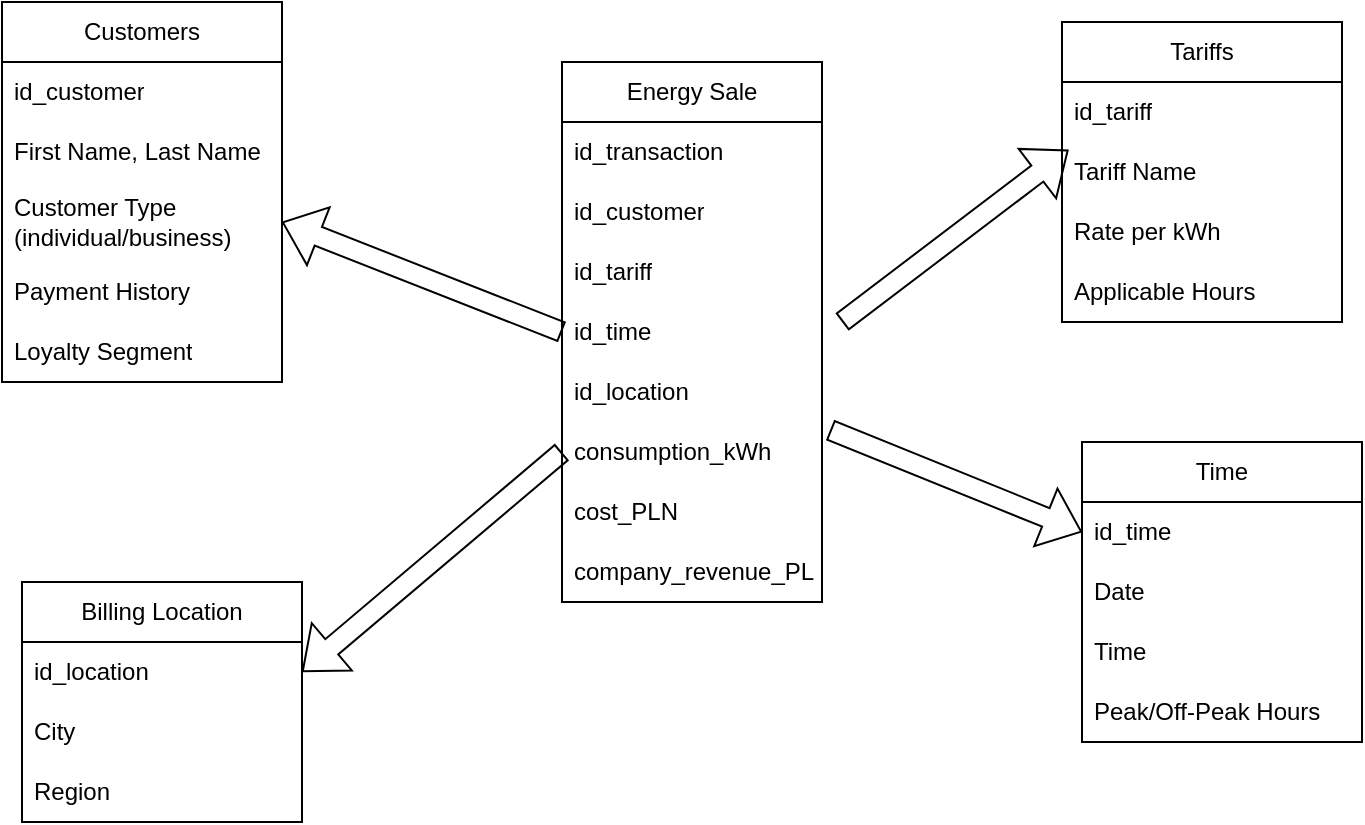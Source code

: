 <mxfile version="25.0.3">
  <diagram name="Page-1" id="uTSHlaOm0N-lSUPfPE1v">
    <mxGraphModel dx="1050" dy="522" grid="1" gridSize="10" guides="1" tooltips="1" connect="1" arrows="1" fold="1" page="1" pageScale="1" pageWidth="827" pageHeight="1169" math="0" shadow="0">
      <root>
        <mxCell id="0" />
        <mxCell id="1" parent="0" />
        <mxCell id="KR35LLcbix1NzfUUnfVl-4" value="Energy Sale" style="swimlane;fontStyle=0;childLayout=stackLayout;horizontal=1;startSize=30;horizontalStack=0;resizeParent=1;resizeParentMax=0;resizeLast=0;collapsible=1;marginBottom=0;whiteSpace=wrap;html=1;" vertex="1" parent="1">
          <mxGeometry x="360" y="110" width="130" height="270" as="geometry">
            <mxRectangle x="360" y="110" width="60" height="30" as="alternateBounds" />
          </mxGeometry>
        </mxCell>
        <mxCell id="KR35LLcbix1NzfUUnfVl-5" value="id_transaction" style="text;strokeColor=none;fillColor=none;align=left;verticalAlign=middle;spacingLeft=4;spacingRight=4;overflow=hidden;points=[[0,0.5],[1,0.5]];portConstraint=eastwest;rotatable=0;whiteSpace=wrap;html=1;" vertex="1" parent="KR35LLcbix1NzfUUnfVl-4">
          <mxGeometry y="30" width="130" height="30" as="geometry" />
        </mxCell>
        <mxCell id="KR35LLcbix1NzfUUnfVl-6" value="id_customer" style="text;strokeColor=none;fillColor=none;align=left;verticalAlign=middle;spacingLeft=4;spacingRight=4;overflow=hidden;points=[[0,0.5],[1,0.5]];portConstraint=eastwest;rotatable=0;whiteSpace=wrap;html=1;" vertex="1" parent="KR35LLcbix1NzfUUnfVl-4">
          <mxGeometry y="60" width="130" height="30" as="geometry" />
        </mxCell>
        <mxCell id="KR35LLcbix1NzfUUnfVl-7" value="id_tariff" style="text;strokeColor=none;fillColor=none;align=left;verticalAlign=middle;spacingLeft=4;spacingRight=4;overflow=hidden;points=[[0,0.5],[1,0.5]];portConstraint=eastwest;rotatable=0;whiteSpace=wrap;html=1;" vertex="1" parent="KR35LLcbix1NzfUUnfVl-4">
          <mxGeometry y="90" width="130" height="30" as="geometry" />
        </mxCell>
        <mxCell id="KR35LLcbix1NzfUUnfVl-24" value="id_time" style="text;strokeColor=none;fillColor=none;align=left;verticalAlign=middle;spacingLeft=4;spacingRight=4;overflow=hidden;points=[[0,0.5],[1,0.5]];portConstraint=eastwest;rotatable=0;whiteSpace=wrap;html=1;" vertex="1" parent="KR35LLcbix1NzfUUnfVl-4">
          <mxGeometry y="120" width="130" height="30" as="geometry" />
        </mxCell>
        <mxCell id="KR35LLcbix1NzfUUnfVl-34" value="id_location" style="text;strokeColor=none;fillColor=none;align=left;verticalAlign=middle;spacingLeft=4;spacingRight=4;overflow=hidden;points=[[0,0.5],[1,0.5]];portConstraint=eastwest;rotatable=0;whiteSpace=wrap;html=1;" vertex="1" parent="KR35LLcbix1NzfUUnfVl-4">
          <mxGeometry y="150" width="130" height="30" as="geometry" />
        </mxCell>
        <mxCell id="KR35LLcbix1NzfUUnfVl-26" value="consumption_kWh" style="text;strokeColor=none;fillColor=none;align=left;verticalAlign=middle;spacingLeft=4;spacingRight=4;overflow=hidden;points=[[0,0.5],[1,0.5]];portConstraint=eastwest;rotatable=0;whiteSpace=wrap;html=1;" vertex="1" parent="KR35LLcbix1NzfUUnfVl-4">
          <mxGeometry y="180" width="130" height="30" as="geometry" />
        </mxCell>
        <mxCell id="KR35LLcbix1NzfUUnfVl-27" value="cost_PLN" style="text;strokeColor=none;fillColor=none;align=left;verticalAlign=middle;spacingLeft=4;spacingRight=4;overflow=hidden;points=[[0,0.5],[1,0.5]];portConstraint=eastwest;rotatable=0;whiteSpace=wrap;html=1;" vertex="1" parent="KR35LLcbix1NzfUUnfVl-4">
          <mxGeometry y="210" width="130" height="30" as="geometry" />
        </mxCell>
        <mxCell id="KR35LLcbix1NzfUUnfVl-28" value="company_revenue_PLN" style="text;strokeColor=none;fillColor=none;align=left;verticalAlign=middle;spacingLeft=4;spacingRight=4;overflow=hidden;points=[[0,0.5],[1,0.5]];portConstraint=eastwest;rotatable=0;whiteSpace=wrap;html=1;" vertex="1" parent="KR35LLcbix1NzfUUnfVl-4">
          <mxGeometry y="240" width="130" height="30" as="geometry" />
        </mxCell>
        <mxCell id="KR35LLcbix1NzfUUnfVl-8" value="Customers " style="swimlane;fontStyle=0;childLayout=stackLayout;horizontal=1;startSize=30;horizontalStack=0;resizeParent=1;resizeParentMax=0;resizeLast=0;collapsible=1;marginBottom=0;whiteSpace=wrap;html=1;" vertex="1" parent="1">
          <mxGeometry x="80" y="80" width="140" height="190" as="geometry" />
        </mxCell>
        <mxCell id="KR35LLcbix1NzfUUnfVl-9" value="id_customer" style="text;strokeColor=none;fillColor=none;align=left;verticalAlign=middle;spacingLeft=4;spacingRight=4;overflow=hidden;points=[[0,0.5],[1,0.5]];portConstraint=eastwest;rotatable=0;whiteSpace=wrap;html=1;" vertex="1" parent="KR35LLcbix1NzfUUnfVl-8">
          <mxGeometry y="30" width="140" height="30" as="geometry" />
        </mxCell>
        <mxCell id="KR35LLcbix1NzfUUnfVl-10" value="First Name, Last Name" style="text;strokeColor=none;fillColor=none;align=left;verticalAlign=middle;spacingLeft=4;spacingRight=4;overflow=hidden;points=[[0,0.5],[1,0.5]];portConstraint=eastwest;rotatable=0;whiteSpace=wrap;html=1;" vertex="1" parent="KR35LLcbix1NzfUUnfVl-8">
          <mxGeometry y="60" width="140" height="30" as="geometry" />
        </mxCell>
        <mxCell id="KR35LLcbix1NzfUUnfVl-11" value="Customer Type (individual/business)" style="text;strokeColor=none;fillColor=none;align=left;verticalAlign=middle;spacingLeft=4;spacingRight=4;overflow=hidden;points=[[0,0.5],[1,0.5]];portConstraint=eastwest;rotatable=0;whiteSpace=wrap;html=1;" vertex="1" parent="KR35LLcbix1NzfUUnfVl-8">
          <mxGeometry y="90" width="140" height="40" as="geometry" />
        </mxCell>
        <mxCell id="KR35LLcbix1NzfUUnfVl-29" value="Payment History" style="text;strokeColor=none;fillColor=none;align=left;verticalAlign=middle;spacingLeft=4;spacingRight=4;overflow=hidden;points=[[0,0.5],[1,0.5]];portConstraint=eastwest;rotatable=0;whiteSpace=wrap;html=1;" vertex="1" parent="KR35LLcbix1NzfUUnfVl-8">
          <mxGeometry y="130" width="140" height="30" as="geometry" />
        </mxCell>
        <mxCell id="KR35LLcbix1NzfUUnfVl-30" value="Loyalty Segment" style="text;strokeColor=none;fillColor=none;align=left;verticalAlign=middle;spacingLeft=4;spacingRight=4;overflow=hidden;points=[[0,0.5],[1,0.5]];portConstraint=eastwest;rotatable=0;whiteSpace=wrap;html=1;" vertex="1" parent="KR35LLcbix1NzfUUnfVl-8">
          <mxGeometry y="160" width="140" height="30" as="geometry" />
        </mxCell>
        <mxCell id="KR35LLcbix1NzfUUnfVl-12" value="Tariffs " style="swimlane;fontStyle=0;childLayout=stackLayout;horizontal=1;startSize=30;horizontalStack=0;resizeParent=1;resizeParentMax=0;resizeLast=0;collapsible=1;marginBottom=0;whiteSpace=wrap;html=1;" vertex="1" parent="1">
          <mxGeometry x="610" y="90" width="140" height="150" as="geometry" />
        </mxCell>
        <mxCell id="KR35LLcbix1NzfUUnfVl-13" value="id_tariff" style="text;strokeColor=none;fillColor=none;align=left;verticalAlign=middle;spacingLeft=4;spacingRight=4;overflow=hidden;points=[[0,0.5],[1,0.5]];portConstraint=eastwest;rotatable=0;whiteSpace=wrap;html=1;" vertex="1" parent="KR35LLcbix1NzfUUnfVl-12">
          <mxGeometry y="30" width="140" height="30" as="geometry" />
        </mxCell>
        <mxCell id="KR35LLcbix1NzfUUnfVl-14" value="Tariff Name" style="text;strokeColor=none;fillColor=none;align=left;verticalAlign=middle;spacingLeft=4;spacingRight=4;overflow=hidden;points=[[0,0.5],[1,0.5]];portConstraint=eastwest;rotatable=0;whiteSpace=wrap;html=1;" vertex="1" parent="KR35LLcbix1NzfUUnfVl-12">
          <mxGeometry y="60" width="140" height="30" as="geometry" />
        </mxCell>
        <mxCell id="KR35LLcbix1NzfUUnfVl-15" value="Rate per kWh" style="text;strokeColor=none;fillColor=none;align=left;verticalAlign=middle;spacingLeft=4;spacingRight=4;overflow=hidden;points=[[0,0.5],[1,0.5]];portConstraint=eastwest;rotatable=0;whiteSpace=wrap;html=1;" vertex="1" parent="KR35LLcbix1NzfUUnfVl-12">
          <mxGeometry y="90" width="140" height="30" as="geometry" />
        </mxCell>
        <mxCell id="KR35LLcbix1NzfUUnfVl-32" value="Applicable Hours" style="text;strokeColor=none;fillColor=none;align=left;verticalAlign=middle;spacingLeft=4;spacingRight=4;overflow=hidden;points=[[0,0.5],[1,0.5]];portConstraint=eastwest;rotatable=0;whiteSpace=wrap;html=1;" vertex="1" parent="KR35LLcbix1NzfUUnfVl-12">
          <mxGeometry y="120" width="140" height="30" as="geometry" />
        </mxCell>
        <mxCell id="KR35LLcbix1NzfUUnfVl-16" value="Billing&amp;nbsp;Location" style="swimlane;fontStyle=0;childLayout=stackLayout;horizontal=1;startSize=30;horizontalStack=0;resizeParent=1;resizeParentMax=0;resizeLast=0;collapsible=1;marginBottom=0;whiteSpace=wrap;html=1;" vertex="1" parent="1">
          <mxGeometry x="90" y="370" width="140" height="120" as="geometry" />
        </mxCell>
        <mxCell id="KR35LLcbix1NzfUUnfVl-17" value="id_location" style="text;strokeColor=none;fillColor=none;align=left;verticalAlign=middle;spacingLeft=4;spacingRight=4;overflow=hidden;points=[[0,0.5],[1,0.5]];portConstraint=eastwest;rotatable=0;whiteSpace=wrap;html=1;" vertex="1" parent="KR35LLcbix1NzfUUnfVl-16">
          <mxGeometry y="30" width="140" height="30" as="geometry" />
        </mxCell>
        <mxCell id="KR35LLcbix1NzfUUnfVl-18" value="City" style="text;strokeColor=none;fillColor=none;align=left;verticalAlign=middle;spacingLeft=4;spacingRight=4;overflow=hidden;points=[[0,0.5],[1,0.5]];portConstraint=eastwest;rotatable=0;whiteSpace=wrap;html=1;" vertex="1" parent="KR35LLcbix1NzfUUnfVl-16">
          <mxGeometry y="60" width="140" height="30" as="geometry" />
        </mxCell>
        <mxCell id="KR35LLcbix1NzfUUnfVl-19" value="Region" style="text;strokeColor=none;fillColor=none;align=left;verticalAlign=middle;spacingLeft=4;spacingRight=4;overflow=hidden;points=[[0,0.5],[1,0.5]];portConstraint=eastwest;rotatable=0;whiteSpace=wrap;html=1;" vertex="1" parent="KR35LLcbix1NzfUUnfVl-16">
          <mxGeometry y="90" width="140" height="30" as="geometry" />
        </mxCell>
        <mxCell id="KR35LLcbix1NzfUUnfVl-20" value="Time " style="swimlane;fontStyle=0;childLayout=stackLayout;horizontal=1;startSize=30;horizontalStack=0;resizeParent=1;resizeParentMax=0;resizeLast=0;collapsible=1;marginBottom=0;whiteSpace=wrap;html=1;" vertex="1" parent="1">
          <mxGeometry x="620" y="300" width="140" height="150" as="geometry" />
        </mxCell>
        <mxCell id="KR35LLcbix1NzfUUnfVl-21" value="id_time" style="text;strokeColor=none;fillColor=none;align=left;verticalAlign=middle;spacingLeft=4;spacingRight=4;overflow=hidden;points=[[0,0.5],[1,0.5]];portConstraint=eastwest;rotatable=0;whiteSpace=wrap;html=1;" vertex="1" parent="KR35LLcbix1NzfUUnfVl-20">
          <mxGeometry y="30" width="140" height="30" as="geometry" />
        </mxCell>
        <mxCell id="KR35LLcbix1NzfUUnfVl-22" value="Date" style="text;strokeColor=none;fillColor=none;align=left;verticalAlign=middle;spacingLeft=4;spacingRight=4;overflow=hidden;points=[[0,0.5],[1,0.5]];portConstraint=eastwest;rotatable=0;whiteSpace=wrap;html=1;" vertex="1" parent="KR35LLcbix1NzfUUnfVl-20">
          <mxGeometry y="60" width="140" height="30" as="geometry" />
        </mxCell>
        <mxCell id="KR35LLcbix1NzfUUnfVl-23" value="Time" style="text;strokeColor=none;fillColor=none;align=left;verticalAlign=middle;spacingLeft=4;spacingRight=4;overflow=hidden;points=[[0,0.5],[1,0.5]];portConstraint=eastwest;rotatable=0;whiteSpace=wrap;html=1;" vertex="1" parent="KR35LLcbix1NzfUUnfVl-20">
          <mxGeometry y="90" width="140" height="30" as="geometry" />
        </mxCell>
        <mxCell id="KR35LLcbix1NzfUUnfVl-33" value="Peak/Off-Peak Hours" style="text;strokeColor=none;fillColor=none;align=left;verticalAlign=middle;spacingLeft=4;spacingRight=4;overflow=hidden;points=[[0,0.5],[1,0.5]];portConstraint=eastwest;rotatable=0;whiteSpace=wrap;html=1;" vertex="1" parent="KR35LLcbix1NzfUUnfVl-20">
          <mxGeometry y="120" width="140" height="30" as="geometry" />
        </mxCell>
        <mxCell id="KR35LLcbix1NzfUUnfVl-35" value="" style="shape=flexArrow;endArrow=classic;html=1;rounded=0;entryX=1;entryY=0.5;entryDx=0;entryDy=0;exitX=0;exitY=0.5;exitDx=0;exitDy=0;" edge="1" parent="1" source="KR35LLcbix1NzfUUnfVl-24" target="KR35LLcbix1NzfUUnfVl-11">
          <mxGeometry width="50" height="50" relative="1" as="geometry">
            <mxPoint x="390" y="300" as="sourcePoint" />
            <mxPoint x="440" y="250" as="targetPoint" />
          </mxGeometry>
        </mxCell>
        <mxCell id="KR35LLcbix1NzfUUnfVl-36" value="" style="shape=flexArrow;endArrow=classic;html=1;rounded=0;exitX=0;exitY=0.5;exitDx=0;exitDy=0;entryX=1;entryY=0.5;entryDx=0;entryDy=0;" edge="1" parent="1" source="KR35LLcbix1NzfUUnfVl-26" target="KR35LLcbix1NzfUUnfVl-17">
          <mxGeometry width="50" height="50" relative="1" as="geometry">
            <mxPoint x="390" y="300" as="sourcePoint" />
            <mxPoint x="440" y="250" as="targetPoint" />
          </mxGeometry>
        </mxCell>
        <mxCell id="KR35LLcbix1NzfUUnfVl-37" value="" style="shape=flexArrow;endArrow=classic;html=1;rounded=0;entryX=0.023;entryY=0.133;entryDx=0;entryDy=0;entryPerimeter=0;" edge="1" parent="1" target="KR35LLcbix1NzfUUnfVl-14">
          <mxGeometry width="50" height="50" relative="1" as="geometry">
            <mxPoint x="500" y="240" as="sourcePoint" />
            <mxPoint x="440" y="250" as="targetPoint" />
          </mxGeometry>
        </mxCell>
        <mxCell id="KR35LLcbix1NzfUUnfVl-38" value="" style="shape=flexArrow;endArrow=classic;html=1;rounded=0;entryX=0;entryY=0.5;entryDx=0;entryDy=0;exitX=1.031;exitY=0.133;exitDx=0;exitDy=0;exitPerimeter=0;" edge="1" parent="1" target="KR35LLcbix1NzfUUnfVl-21">
          <mxGeometry width="50" height="50" relative="1" as="geometry">
            <mxPoint x="494.03" y="293.99" as="sourcePoint" />
            <mxPoint x="440" y="250" as="targetPoint" />
          </mxGeometry>
        </mxCell>
      </root>
    </mxGraphModel>
  </diagram>
</mxfile>
